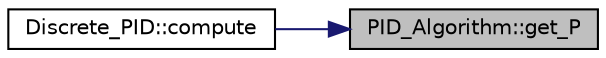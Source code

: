 digraph "PID_Algorithm::get_P"
{
 // INTERACTIVE_SVG=YES
 // LATEX_PDF_SIZE
  edge [fontname="Helvetica",fontsize="10",labelfontname="Helvetica",labelfontsize="10"];
  node [fontname="Helvetica",fontsize="10",shape=record];
  rankdir="RL";
  Node27 [label="PID_Algorithm::get_P",height=0.2,width=0.4,color="black", fillcolor="grey75", style="filled", fontcolor="black",tooltip=" "];
  Node27 -> Node28 [dir="back",color="midnightblue",fontsize="10",style="solid",fontname="Helvetica"];
  Node28 [label="Discrete_PID::compute",height=0.2,width=0.4,color="black", fillcolor="white", style="filled",URL="$class_discrete___p_i_d.html#aa4914b85e73cb5fdfcc5b40e8d0ff23c",tooltip=" "];
}
